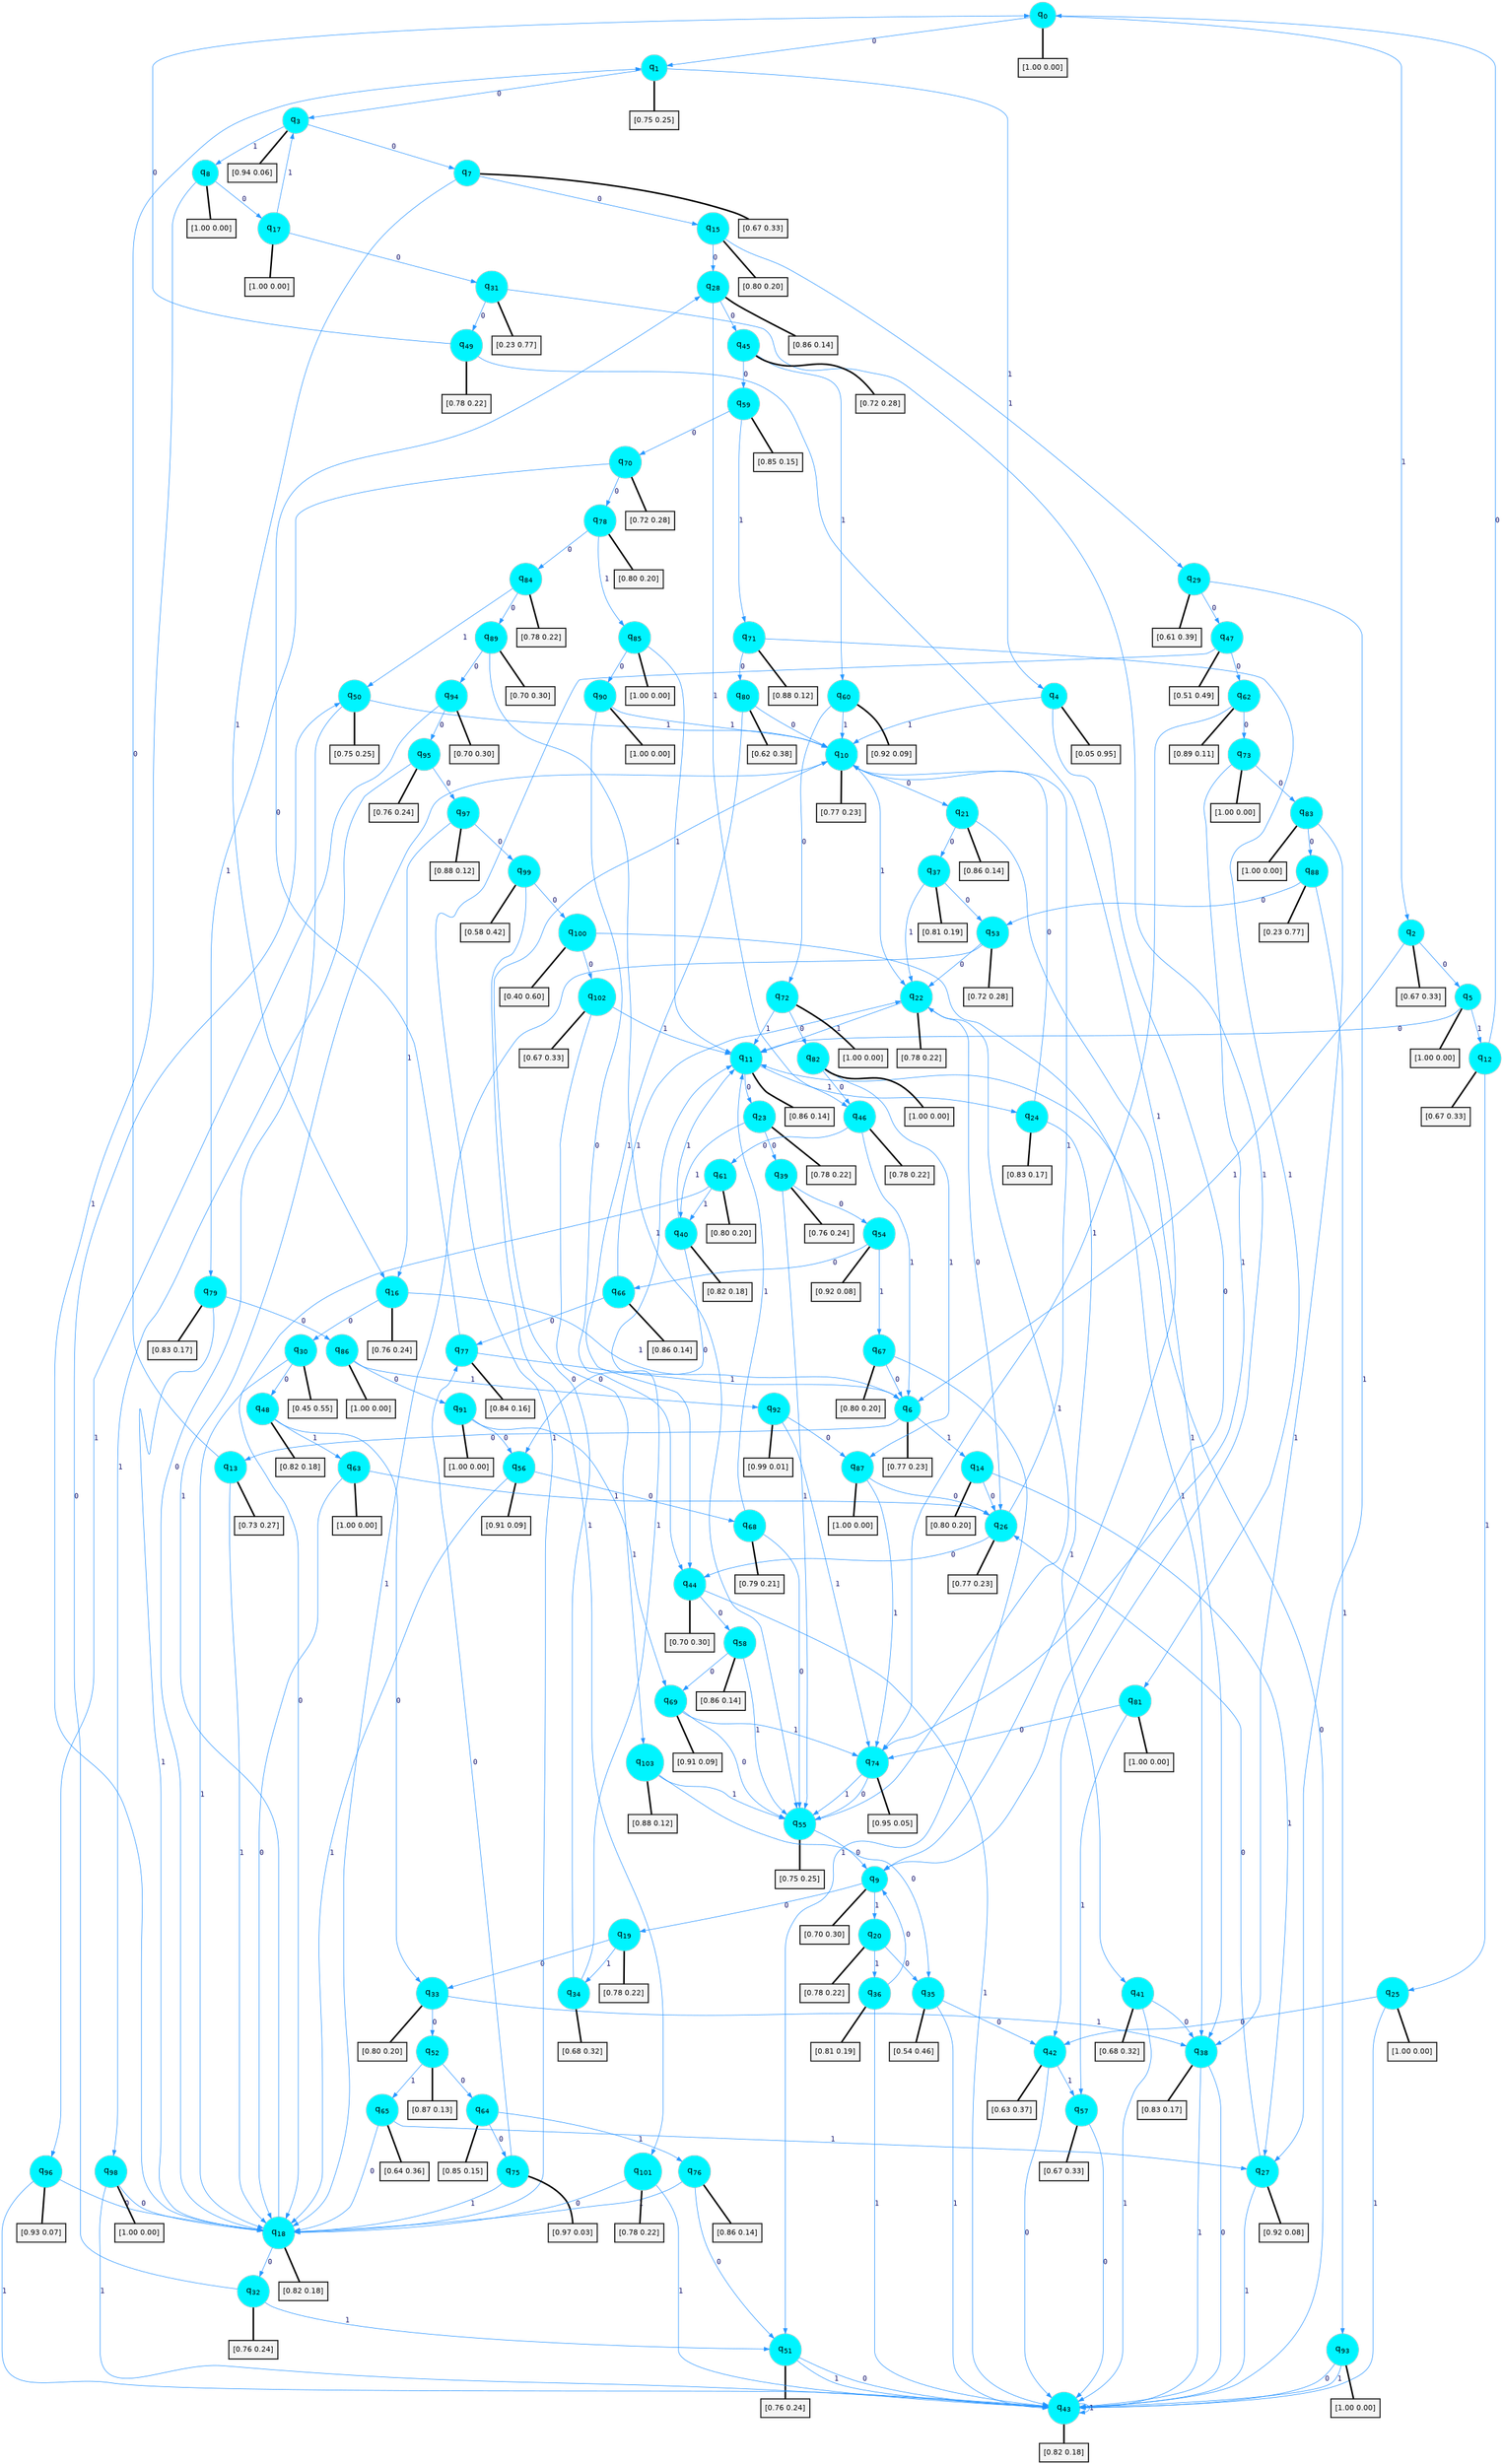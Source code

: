 digraph G {
graph [
bgcolor=transparent, dpi=300, rankdir=TD, size="40,25"];
node [
color=gray, fillcolor=turquoise1, fontcolor=black, fontname=Helvetica, fontsize=16, fontweight=bold, shape=circle, style=filled];
edge [
arrowsize=1, color=dodgerblue1, fontcolor=midnightblue, fontname=courier, fontweight=bold, penwidth=1, style=solid, weight=20];
0[label=<q<SUB>0</SUB>>];
1[label=<q<SUB>1</SUB>>];
2[label=<q<SUB>2</SUB>>];
3[label=<q<SUB>3</SUB>>];
4[label=<q<SUB>4</SUB>>];
5[label=<q<SUB>5</SUB>>];
6[label=<q<SUB>6</SUB>>];
7[label=<q<SUB>7</SUB>>];
8[label=<q<SUB>8</SUB>>];
9[label=<q<SUB>9</SUB>>];
10[label=<q<SUB>10</SUB>>];
11[label=<q<SUB>11</SUB>>];
12[label=<q<SUB>12</SUB>>];
13[label=<q<SUB>13</SUB>>];
14[label=<q<SUB>14</SUB>>];
15[label=<q<SUB>15</SUB>>];
16[label=<q<SUB>16</SUB>>];
17[label=<q<SUB>17</SUB>>];
18[label=<q<SUB>18</SUB>>];
19[label=<q<SUB>19</SUB>>];
20[label=<q<SUB>20</SUB>>];
21[label=<q<SUB>21</SUB>>];
22[label=<q<SUB>22</SUB>>];
23[label=<q<SUB>23</SUB>>];
24[label=<q<SUB>24</SUB>>];
25[label=<q<SUB>25</SUB>>];
26[label=<q<SUB>26</SUB>>];
27[label=<q<SUB>27</SUB>>];
28[label=<q<SUB>28</SUB>>];
29[label=<q<SUB>29</SUB>>];
30[label=<q<SUB>30</SUB>>];
31[label=<q<SUB>31</SUB>>];
32[label=<q<SUB>32</SUB>>];
33[label=<q<SUB>33</SUB>>];
34[label=<q<SUB>34</SUB>>];
35[label=<q<SUB>35</SUB>>];
36[label=<q<SUB>36</SUB>>];
37[label=<q<SUB>37</SUB>>];
38[label=<q<SUB>38</SUB>>];
39[label=<q<SUB>39</SUB>>];
40[label=<q<SUB>40</SUB>>];
41[label=<q<SUB>41</SUB>>];
42[label=<q<SUB>42</SUB>>];
43[label=<q<SUB>43</SUB>>];
44[label=<q<SUB>44</SUB>>];
45[label=<q<SUB>45</SUB>>];
46[label=<q<SUB>46</SUB>>];
47[label=<q<SUB>47</SUB>>];
48[label=<q<SUB>48</SUB>>];
49[label=<q<SUB>49</SUB>>];
50[label=<q<SUB>50</SUB>>];
51[label=<q<SUB>51</SUB>>];
52[label=<q<SUB>52</SUB>>];
53[label=<q<SUB>53</SUB>>];
54[label=<q<SUB>54</SUB>>];
55[label=<q<SUB>55</SUB>>];
56[label=<q<SUB>56</SUB>>];
57[label=<q<SUB>57</SUB>>];
58[label=<q<SUB>58</SUB>>];
59[label=<q<SUB>59</SUB>>];
60[label=<q<SUB>60</SUB>>];
61[label=<q<SUB>61</SUB>>];
62[label=<q<SUB>62</SUB>>];
63[label=<q<SUB>63</SUB>>];
64[label=<q<SUB>64</SUB>>];
65[label=<q<SUB>65</SUB>>];
66[label=<q<SUB>66</SUB>>];
67[label=<q<SUB>67</SUB>>];
68[label=<q<SUB>68</SUB>>];
69[label=<q<SUB>69</SUB>>];
70[label=<q<SUB>70</SUB>>];
71[label=<q<SUB>71</SUB>>];
72[label=<q<SUB>72</SUB>>];
73[label=<q<SUB>73</SUB>>];
74[label=<q<SUB>74</SUB>>];
75[label=<q<SUB>75</SUB>>];
76[label=<q<SUB>76</SUB>>];
77[label=<q<SUB>77</SUB>>];
78[label=<q<SUB>78</SUB>>];
79[label=<q<SUB>79</SUB>>];
80[label=<q<SUB>80</SUB>>];
81[label=<q<SUB>81</SUB>>];
82[label=<q<SUB>82</SUB>>];
83[label=<q<SUB>83</SUB>>];
84[label=<q<SUB>84</SUB>>];
85[label=<q<SUB>85</SUB>>];
86[label=<q<SUB>86</SUB>>];
87[label=<q<SUB>87</SUB>>];
88[label=<q<SUB>88</SUB>>];
89[label=<q<SUB>89</SUB>>];
90[label=<q<SUB>90</SUB>>];
91[label=<q<SUB>91</SUB>>];
92[label=<q<SUB>92</SUB>>];
93[label=<q<SUB>93</SUB>>];
94[label=<q<SUB>94</SUB>>];
95[label=<q<SUB>95</SUB>>];
96[label=<q<SUB>96</SUB>>];
97[label=<q<SUB>97</SUB>>];
98[label=<q<SUB>98</SUB>>];
99[label=<q<SUB>99</SUB>>];
100[label=<q<SUB>100</SUB>>];
101[label=<q<SUB>101</SUB>>];
102[label=<q<SUB>102</SUB>>];
103[label=<q<SUB>103</SUB>>];
104[label="[1.00 0.00]", shape=box,fontcolor=black, fontname=Helvetica, fontsize=14, penwidth=2, fillcolor=whitesmoke,color=black];
105[label="[0.75 0.25]", shape=box,fontcolor=black, fontname=Helvetica, fontsize=14, penwidth=2, fillcolor=whitesmoke,color=black];
106[label="[0.67 0.33]", shape=box,fontcolor=black, fontname=Helvetica, fontsize=14, penwidth=2, fillcolor=whitesmoke,color=black];
107[label="[0.94 0.06]", shape=box,fontcolor=black, fontname=Helvetica, fontsize=14, penwidth=2, fillcolor=whitesmoke,color=black];
108[label="[0.05 0.95]", shape=box,fontcolor=black, fontname=Helvetica, fontsize=14, penwidth=2, fillcolor=whitesmoke,color=black];
109[label="[1.00 0.00]", shape=box,fontcolor=black, fontname=Helvetica, fontsize=14, penwidth=2, fillcolor=whitesmoke,color=black];
110[label="[0.77 0.23]", shape=box,fontcolor=black, fontname=Helvetica, fontsize=14, penwidth=2, fillcolor=whitesmoke,color=black];
111[label="[0.67 0.33]", shape=box,fontcolor=black, fontname=Helvetica, fontsize=14, penwidth=2, fillcolor=whitesmoke,color=black];
112[label="[1.00 0.00]", shape=box,fontcolor=black, fontname=Helvetica, fontsize=14, penwidth=2, fillcolor=whitesmoke,color=black];
113[label="[0.70 0.30]", shape=box,fontcolor=black, fontname=Helvetica, fontsize=14, penwidth=2, fillcolor=whitesmoke,color=black];
114[label="[0.77 0.23]", shape=box,fontcolor=black, fontname=Helvetica, fontsize=14, penwidth=2, fillcolor=whitesmoke,color=black];
115[label="[0.86 0.14]", shape=box,fontcolor=black, fontname=Helvetica, fontsize=14, penwidth=2, fillcolor=whitesmoke,color=black];
116[label="[0.67 0.33]", shape=box,fontcolor=black, fontname=Helvetica, fontsize=14, penwidth=2, fillcolor=whitesmoke,color=black];
117[label="[0.73 0.27]", shape=box,fontcolor=black, fontname=Helvetica, fontsize=14, penwidth=2, fillcolor=whitesmoke,color=black];
118[label="[0.80 0.20]", shape=box,fontcolor=black, fontname=Helvetica, fontsize=14, penwidth=2, fillcolor=whitesmoke,color=black];
119[label="[0.80 0.20]", shape=box,fontcolor=black, fontname=Helvetica, fontsize=14, penwidth=2, fillcolor=whitesmoke,color=black];
120[label="[0.76 0.24]", shape=box,fontcolor=black, fontname=Helvetica, fontsize=14, penwidth=2, fillcolor=whitesmoke,color=black];
121[label="[1.00 0.00]", shape=box,fontcolor=black, fontname=Helvetica, fontsize=14, penwidth=2, fillcolor=whitesmoke,color=black];
122[label="[0.82 0.18]", shape=box,fontcolor=black, fontname=Helvetica, fontsize=14, penwidth=2, fillcolor=whitesmoke,color=black];
123[label="[0.78 0.22]", shape=box,fontcolor=black, fontname=Helvetica, fontsize=14, penwidth=2, fillcolor=whitesmoke,color=black];
124[label="[0.78 0.22]", shape=box,fontcolor=black, fontname=Helvetica, fontsize=14, penwidth=2, fillcolor=whitesmoke,color=black];
125[label="[0.86 0.14]", shape=box,fontcolor=black, fontname=Helvetica, fontsize=14, penwidth=2, fillcolor=whitesmoke,color=black];
126[label="[0.78 0.22]", shape=box,fontcolor=black, fontname=Helvetica, fontsize=14, penwidth=2, fillcolor=whitesmoke,color=black];
127[label="[0.78 0.22]", shape=box,fontcolor=black, fontname=Helvetica, fontsize=14, penwidth=2, fillcolor=whitesmoke,color=black];
128[label="[0.83 0.17]", shape=box,fontcolor=black, fontname=Helvetica, fontsize=14, penwidth=2, fillcolor=whitesmoke,color=black];
129[label="[1.00 0.00]", shape=box,fontcolor=black, fontname=Helvetica, fontsize=14, penwidth=2, fillcolor=whitesmoke,color=black];
130[label="[0.77 0.23]", shape=box,fontcolor=black, fontname=Helvetica, fontsize=14, penwidth=2, fillcolor=whitesmoke,color=black];
131[label="[0.92 0.08]", shape=box,fontcolor=black, fontname=Helvetica, fontsize=14, penwidth=2, fillcolor=whitesmoke,color=black];
132[label="[0.86 0.14]", shape=box,fontcolor=black, fontname=Helvetica, fontsize=14, penwidth=2, fillcolor=whitesmoke,color=black];
133[label="[0.61 0.39]", shape=box,fontcolor=black, fontname=Helvetica, fontsize=14, penwidth=2, fillcolor=whitesmoke,color=black];
134[label="[0.45 0.55]", shape=box,fontcolor=black, fontname=Helvetica, fontsize=14, penwidth=2, fillcolor=whitesmoke,color=black];
135[label="[0.23 0.77]", shape=box,fontcolor=black, fontname=Helvetica, fontsize=14, penwidth=2, fillcolor=whitesmoke,color=black];
136[label="[0.76 0.24]", shape=box,fontcolor=black, fontname=Helvetica, fontsize=14, penwidth=2, fillcolor=whitesmoke,color=black];
137[label="[0.80 0.20]", shape=box,fontcolor=black, fontname=Helvetica, fontsize=14, penwidth=2, fillcolor=whitesmoke,color=black];
138[label="[0.68 0.32]", shape=box,fontcolor=black, fontname=Helvetica, fontsize=14, penwidth=2, fillcolor=whitesmoke,color=black];
139[label="[0.54 0.46]", shape=box,fontcolor=black, fontname=Helvetica, fontsize=14, penwidth=2, fillcolor=whitesmoke,color=black];
140[label="[0.81 0.19]", shape=box,fontcolor=black, fontname=Helvetica, fontsize=14, penwidth=2, fillcolor=whitesmoke,color=black];
141[label="[0.81 0.19]", shape=box,fontcolor=black, fontname=Helvetica, fontsize=14, penwidth=2, fillcolor=whitesmoke,color=black];
142[label="[0.83 0.17]", shape=box,fontcolor=black, fontname=Helvetica, fontsize=14, penwidth=2, fillcolor=whitesmoke,color=black];
143[label="[0.76 0.24]", shape=box,fontcolor=black, fontname=Helvetica, fontsize=14, penwidth=2, fillcolor=whitesmoke,color=black];
144[label="[0.82 0.18]", shape=box,fontcolor=black, fontname=Helvetica, fontsize=14, penwidth=2, fillcolor=whitesmoke,color=black];
145[label="[0.68 0.32]", shape=box,fontcolor=black, fontname=Helvetica, fontsize=14, penwidth=2, fillcolor=whitesmoke,color=black];
146[label="[0.63 0.37]", shape=box,fontcolor=black, fontname=Helvetica, fontsize=14, penwidth=2, fillcolor=whitesmoke,color=black];
147[label="[0.82 0.18]", shape=box,fontcolor=black, fontname=Helvetica, fontsize=14, penwidth=2, fillcolor=whitesmoke,color=black];
148[label="[0.70 0.30]", shape=box,fontcolor=black, fontname=Helvetica, fontsize=14, penwidth=2, fillcolor=whitesmoke,color=black];
149[label="[0.72 0.28]", shape=box,fontcolor=black, fontname=Helvetica, fontsize=14, penwidth=2, fillcolor=whitesmoke,color=black];
150[label="[0.78 0.22]", shape=box,fontcolor=black, fontname=Helvetica, fontsize=14, penwidth=2, fillcolor=whitesmoke,color=black];
151[label="[0.51 0.49]", shape=box,fontcolor=black, fontname=Helvetica, fontsize=14, penwidth=2, fillcolor=whitesmoke,color=black];
152[label="[0.82 0.18]", shape=box,fontcolor=black, fontname=Helvetica, fontsize=14, penwidth=2, fillcolor=whitesmoke,color=black];
153[label="[0.78 0.22]", shape=box,fontcolor=black, fontname=Helvetica, fontsize=14, penwidth=2, fillcolor=whitesmoke,color=black];
154[label="[0.75 0.25]", shape=box,fontcolor=black, fontname=Helvetica, fontsize=14, penwidth=2, fillcolor=whitesmoke,color=black];
155[label="[0.76 0.24]", shape=box,fontcolor=black, fontname=Helvetica, fontsize=14, penwidth=2, fillcolor=whitesmoke,color=black];
156[label="[0.87 0.13]", shape=box,fontcolor=black, fontname=Helvetica, fontsize=14, penwidth=2, fillcolor=whitesmoke,color=black];
157[label="[0.72 0.28]", shape=box,fontcolor=black, fontname=Helvetica, fontsize=14, penwidth=2, fillcolor=whitesmoke,color=black];
158[label="[0.92 0.08]", shape=box,fontcolor=black, fontname=Helvetica, fontsize=14, penwidth=2, fillcolor=whitesmoke,color=black];
159[label="[0.75 0.25]", shape=box,fontcolor=black, fontname=Helvetica, fontsize=14, penwidth=2, fillcolor=whitesmoke,color=black];
160[label="[0.91 0.09]", shape=box,fontcolor=black, fontname=Helvetica, fontsize=14, penwidth=2, fillcolor=whitesmoke,color=black];
161[label="[0.67 0.33]", shape=box,fontcolor=black, fontname=Helvetica, fontsize=14, penwidth=2, fillcolor=whitesmoke,color=black];
162[label="[0.86 0.14]", shape=box,fontcolor=black, fontname=Helvetica, fontsize=14, penwidth=2, fillcolor=whitesmoke,color=black];
163[label="[0.85 0.15]", shape=box,fontcolor=black, fontname=Helvetica, fontsize=14, penwidth=2, fillcolor=whitesmoke,color=black];
164[label="[0.92 0.09]", shape=box,fontcolor=black, fontname=Helvetica, fontsize=14, penwidth=2, fillcolor=whitesmoke,color=black];
165[label="[0.80 0.20]", shape=box,fontcolor=black, fontname=Helvetica, fontsize=14, penwidth=2, fillcolor=whitesmoke,color=black];
166[label="[0.89 0.11]", shape=box,fontcolor=black, fontname=Helvetica, fontsize=14, penwidth=2, fillcolor=whitesmoke,color=black];
167[label="[1.00 0.00]", shape=box,fontcolor=black, fontname=Helvetica, fontsize=14, penwidth=2, fillcolor=whitesmoke,color=black];
168[label="[0.85 0.15]", shape=box,fontcolor=black, fontname=Helvetica, fontsize=14, penwidth=2, fillcolor=whitesmoke,color=black];
169[label="[0.64 0.36]", shape=box,fontcolor=black, fontname=Helvetica, fontsize=14, penwidth=2, fillcolor=whitesmoke,color=black];
170[label="[0.86 0.14]", shape=box,fontcolor=black, fontname=Helvetica, fontsize=14, penwidth=2, fillcolor=whitesmoke,color=black];
171[label="[0.80 0.20]", shape=box,fontcolor=black, fontname=Helvetica, fontsize=14, penwidth=2, fillcolor=whitesmoke,color=black];
172[label="[0.79 0.21]", shape=box,fontcolor=black, fontname=Helvetica, fontsize=14, penwidth=2, fillcolor=whitesmoke,color=black];
173[label="[0.91 0.09]", shape=box,fontcolor=black, fontname=Helvetica, fontsize=14, penwidth=2, fillcolor=whitesmoke,color=black];
174[label="[0.72 0.28]", shape=box,fontcolor=black, fontname=Helvetica, fontsize=14, penwidth=2, fillcolor=whitesmoke,color=black];
175[label="[0.88 0.12]", shape=box,fontcolor=black, fontname=Helvetica, fontsize=14, penwidth=2, fillcolor=whitesmoke,color=black];
176[label="[1.00 0.00]", shape=box,fontcolor=black, fontname=Helvetica, fontsize=14, penwidth=2, fillcolor=whitesmoke,color=black];
177[label="[1.00 0.00]", shape=box,fontcolor=black, fontname=Helvetica, fontsize=14, penwidth=2, fillcolor=whitesmoke,color=black];
178[label="[0.95 0.05]", shape=box,fontcolor=black, fontname=Helvetica, fontsize=14, penwidth=2, fillcolor=whitesmoke,color=black];
179[label="[0.97 0.03]", shape=box,fontcolor=black, fontname=Helvetica, fontsize=14, penwidth=2, fillcolor=whitesmoke,color=black];
180[label="[0.86 0.14]", shape=box,fontcolor=black, fontname=Helvetica, fontsize=14, penwidth=2, fillcolor=whitesmoke,color=black];
181[label="[0.84 0.16]", shape=box,fontcolor=black, fontname=Helvetica, fontsize=14, penwidth=2, fillcolor=whitesmoke,color=black];
182[label="[0.80 0.20]", shape=box,fontcolor=black, fontname=Helvetica, fontsize=14, penwidth=2, fillcolor=whitesmoke,color=black];
183[label="[0.83 0.17]", shape=box,fontcolor=black, fontname=Helvetica, fontsize=14, penwidth=2, fillcolor=whitesmoke,color=black];
184[label="[0.62 0.38]", shape=box,fontcolor=black, fontname=Helvetica, fontsize=14, penwidth=2, fillcolor=whitesmoke,color=black];
185[label="[1.00 0.00]", shape=box,fontcolor=black, fontname=Helvetica, fontsize=14, penwidth=2, fillcolor=whitesmoke,color=black];
186[label="[1.00 0.00]", shape=box,fontcolor=black, fontname=Helvetica, fontsize=14, penwidth=2, fillcolor=whitesmoke,color=black];
187[label="[1.00 0.00]", shape=box,fontcolor=black, fontname=Helvetica, fontsize=14, penwidth=2, fillcolor=whitesmoke,color=black];
188[label="[0.78 0.22]", shape=box,fontcolor=black, fontname=Helvetica, fontsize=14, penwidth=2, fillcolor=whitesmoke,color=black];
189[label="[1.00 0.00]", shape=box,fontcolor=black, fontname=Helvetica, fontsize=14, penwidth=2, fillcolor=whitesmoke,color=black];
190[label="[1.00 0.00]", shape=box,fontcolor=black, fontname=Helvetica, fontsize=14, penwidth=2, fillcolor=whitesmoke,color=black];
191[label="[1.00 0.00]", shape=box,fontcolor=black, fontname=Helvetica, fontsize=14, penwidth=2, fillcolor=whitesmoke,color=black];
192[label="[0.23 0.77]", shape=box,fontcolor=black, fontname=Helvetica, fontsize=14, penwidth=2, fillcolor=whitesmoke,color=black];
193[label="[0.70 0.30]", shape=box,fontcolor=black, fontname=Helvetica, fontsize=14, penwidth=2, fillcolor=whitesmoke,color=black];
194[label="[1.00 0.00]", shape=box,fontcolor=black, fontname=Helvetica, fontsize=14, penwidth=2, fillcolor=whitesmoke,color=black];
195[label="[1.00 0.00]", shape=box,fontcolor=black, fontname=Helvetica, fontsize=14, penwidth=2, fillcolor=whitesmoke,color=black];
196[label="[0.99 0.01]", shape=box,fontcolor=black, fontname=Helvetica, fontsize=14, penwidth=2, fillcolor=whitesmoke,color=black];
197[label="[1.00 0.00]", shape=box,fontcolor=black, fontname=Helvetica, fontsize=14, penwidth=2, fillcolor=whitesmoke,color=black];
198[label="[0.70 0.30]", shape=box,fontcolor=black, fontname=Helvetica, fontsize=14, penwidth=2, fillcolor=whitesmoke,color=black];
199[label="[0.76 0.24]", shape=box,fontcolor=black, fontname=Helvetica, fontsize=14, penwidth=2, fillcolor=whitesmoke,color=black];
200[label="[0.93 0.07]", shape=box,fontcolor=black, fontname=Helvetica, fontsize=14, penwidth=2, fillcolor=whitesmoke,color=black];
201[label="[0.88 0.12]", shape=box,fontcolor=black, fontname=Helvetica, fontsize=14, penwidth=2, fillcolor=whitesmoke,color=black];
202[label="[1.00 0.00]", shape=box,fontcolor=black, fontname=Helvetica, fontsize=14, penwidth=2, fillcolor=whitesmoke,color=black];
203[label="[0.58 0.42]", shape=box,fontcolor=black, fontname=Helvetica, fontsize=14, penwidth=2, fillcolor=whitesmoke,color=black];
204[label="[0.40 0.60]", shape=box,fontcolor=black, fontname=Helvetica, fontsize=14, penwidth=2, fillcolor=whitesmoke,color=black];
205[label="[0.78 0.22]", shape=box,fontcolor=black, fontname=Helvetica, fontsize=14, penwidth=2, fillcolor=whitesmoke,color=black];
206[label="[0.67 0.33]", shape=box,fontcolor=black, fontname=Helvetica, fontsize=14, penwidth=2, fillcolor=whitesmoke,color=black];
207[label="[0.88 0.12]", shape=box,fontcolor=black, fontname=Helvetica, fontsize=14, penwidth=2, fillcolor=whitesmoke,color=black];
0->1 [label=0];
0->2 [label=1];
0->104 [arrowhead=none, penwidth=3,color=black];
1->3 [label=0];
1->4 [label=1];
1->105 [arrowhead=none, penwidth=3,color=black];
2->5 [label=0];
2->6 [label=1];
2->106 [arrowhead=none, penwidth=3,color=black];
3->7 [label=0];
3->8 [label=1];
3->107 [arrowhead=none, penwidth=3,color=black];
4->9 [label=0];
4->10 [label=1];
4->108 [arrowhead=none, penwidth=3,color=black];
5->11 [label=0];
5->12 [label=1];
5->109 [arrowhead=none, penwidth=3,color=black];
6->13 [label=0];
6->14 [label=1];
6->110 [arrowhead=none, penwidth=3,color=black];
7->15 [label=0];
7->16 [label=1];
7->111 [arrowhead=none, penwidth=3,color=black];
8->17 [label=0];
8->18 [label=1];
8->112 [arrowhead=none, penwidth=3,color=black];
9->19 [label=0];
9->20 [label=1];
9->113 [arrowhead=none, penwidth=3,color=black];
10->21 [label=0];
10->22 [label=1];
10->114 [arrowhead=none, penwidth=3,color=black];
11->23 [label=0];
11->24 [label=1];
11->115 [arrowhead=none, penwidth=3,color=black];
12->0 [label=0];
12->25 [label=1];
12->116 [arrowhead=none, penwidth=3,color=black];
13->1 [label=0];
13->18 [label=1];
13->117 [arrowhead=none, penwidth=3,color=black];
14->26 [label=0];
14->27 [label=1];
14->118 [arrowhead=none, penwidth=3,color=black];
15->28 [label=0];
15->29 [label=1];
15->119 [arrowhead=none, penwidth=3,color=black];
16->30 [label=0];
16->6 [label=1];
16->120 [arrowhead=none, penwidth=3,color=black];
17->31 [label=0];
17->3 [label=1];
17->121 [arrowhead=none, penwidth=3,color=black];
18->32 [label=0];
18->10 [label=1];
18->122 [arrowhead=none, penwidth=3,color=black];
19->33 [label=0];
19->34 [label=1];
19->123 [arrowhead=none, penwidth=3,color=black];
20->35 [label=0];
20->36 [label=1];
20->124 [arrowhead=none, penwidth=3,color=black];
21->37 [label=0];
21->38 [label=1];
21->125 [arrowhead=none, penwidth=3,color=black];
22->26 [label=0];
22->11 [label=1];
22->126 [arrowhead=none, penwidth=3,color=black];
23->39 [label=0];
23->40 [label=1];
23->127 [arrowhead=none, penwidth=3,color=black];
24->10 [label=0];
24->41 [label=1];
24->128 [arrowhead=none, penwidth=3,color=black];
25->42 [label=0];
25->43 [label=1];
25->129 [arrowhead=none, penwidth=3,color=black];
26->44 [label=0];
26->10 [label=1];
26->130 [arrowhead=none, penwidth=3,color=black];
27->26 [label=0];
27->43 [label=1];
27->131 [arrowhead=none, penwidth=3,color=black];
28->45 [label=0];
28->46 [label=1];
28->132 [arrowhead=none, penwidth=3,color=black];
29->47 [label=0];
29->27 [label=1];
29->133 [arrowhead=none, penwidth=3,color=black];
30->48 [label=0];
30->18 [label=1];
30->134 [arrowhead=none, penwidth=3,color=black];
31->49 [label=0];
31->42 [label=1];
31->135 [arrowhead=none, penwidth=3,color=black];
32->50 [label=0];
32->51 [label=1];
32->136 [arrowhead=none, penwidth=3,color=black];
33->52 [label=0];
33->38 [label=1];
33->137 [arrowhead=none, penwidth=3,color=black];
34->10 [label=0];
34->11 [label=1];
34->138 [arrowhead=none, penwidth=3,color=black];
35->42 [label=0];
35->43 [label=1];
35->139 [arrowhead=none, penwidth=3,color=black];
36->9 [label=0];
36->43 [label=1];
36->140 [arrowhead=none, penwidth=3,color=black];
37->53 [label=0];
37->22 [label=1];
37->141 [arrowhead=none, penwidth=3,color=black];
38->43 [label=0];
38->43 [label=1];
38->142 [arrowhead=none, penwidth=3,color=black];
39->54 [label=0];
39->55 [label=1];
39->143 [arrowhead=none, penwidth=3,color=black];
40->56 [label=0];
40->11 [label=1];
40->144 [arrowhead=none, penwidth=3,color=black];
41->38 [label=0];
41->43 [label=1];
41->145 [arrowhead=none, penwidth=3,color=black];
42->43 [label=0];
42->57 [label=1];
42->146 [arrowhead=none, penwidth=3,color=black];
43->11 [label=0];
43->43 [label=1];
43->147 [arrowhead=none, penwidth=3,color=black];
44->58 [label=0];
44->43 [label=1];
44->148 [arrowhead=none, penwidth=3,color=black];
45->59 [label=0];
45->60 [label=1];
45->149 [arrowhead=none, penwidth=3,color=black];
46->61 [label=0];
46->6 [label=1];
46->150 [arrowhead=none, penwidth=3,color=black];
47->62 [label=0];
47->18 [label=1];
47->151 [arrowhead=none, penwidth=3,color=black];
48->33 [label=0];
48->63 [label=1];
48->152 [arrowhead=none, penwidth=3,color=black];
49->0 [label=0];
49->9 [label=1];
49->153 [arrowhead=none, penwidth=3,color=black];
50->18 [label=0];
50->10 [label=1];
50->154 [arrowhead=none, penwidth=3,color=black];
51->43 [label=0];
51->43 [label=1];
51->155 [arrowhead=none, penwidth=3,color=black];
52->64 [label=0];
52->65 [label=1];
52->156 [arrowhead=none, penwidth=3,color=black];
53->22 [label=0];
53->18 [label=1];
53->157 [arrowhead=none, penwidth=3,color=black];
54->66 [label=0];
54->67 [label=1];
54->158 [arrowhead=none, penwidth=3,color=black];
55->9 [label=0];
55->22 [label=1];
55->159 [arrowhead=none, penwidth=3,color=black];
56->68 [label=0];
56->18 [label=1];
56->160 [arrowhead=none, penwidth=3,color=black];
57->43 [label=0];
57->161 [arrowhead=none, penwidth=3,color=black];
58->69 [label=0];
58->55 [label=1];
58->162 [arrowhead=none, penwidth=3,color=black];
59->70 [label=0];
59->71 [label=1];
59->163 [arrowhead=none, penwidth=3,color=black];
60->72 [label=0];
60->10 [label=1];
60->164 [arrowhead=none, penwidth=3,color=black];
61->18 [label=0];
61->40 [label=1];
61->165 [arrowhead=none, penwidth=3,color=black];
62->73 [label=0];
62->74 [label=1];
62->166 [arrowhead=none, penwidth=3,color=black];
63->18 [label=0];
63->26 [label=1];
63->167 [arrowhead=none, penwidth=3,color=black];
64->75 [label=0];
64->76 [label=1];
64->168 [arrowhead=none, penwidth=3,color=black];
65->18 [label=0];
65->27 [label=1];
65->169 [arrowhead=none, penwidth=3,color=black];
66->77 [label=0];
66->22 [label=1];
66->170 [arrowhead=none, penwidth=3,color=black];
67->6 [label=0];
67->51 [label=1];
67->171 [arrowhead=none, penwidth=3,color=black];
68->55 [label=0];
68->11 [label=1];
68->172 [arrowhead=none, penwidth=3,color=black];
69->55 [label=0];
69->74 [label=1];
69->173 [arrowhead=none, penwidth=3,color=black];
70->78 [label=0];
70->79 [label=1];
70->174 [arrowhead=none, penwidth=3,color=black];
71->80 [label=0];
71->81 [label=1];
71->175 [arrowhead=none, penwidth=3,color=black];
72->82 [label=0];
72->11 [label=1];
72->176 [arrowhead=none, penwidth=3,color=black];
73->83 [label=0];
73->74 [label=1];
73->177 [arrowhead=none, penwidth=3,color=black];
74->55 [label=0];
74->55 [label=1];
74->178 [arrowhead=none, penwidth=3,color=black];
75->77 [label=0];
75->18 [label=1];
75->179 [arrowhead=none, penwidth=3,color=black];
76->51 [label=0];
76->18 [label=1];
76->180 [arrowhead=none, penwidth=3,color=black];
77->28 [label=0];
77->6 [label=1];
77->181 [arrowhead=none, penwidth=3,color=black];
78->84 [label=0];
78->85 [label=1];
78->182 [arrowhead=none, penwidth=3,color=black];
79->86 [label=0];
79->18 [label=1];
79->183 [arrowhead=none, penwidth=3,color=black];
80->10 [label=0];
80->44 [label=1];
80->184 [arrowhead=none, penwidth=3,color=black];
81->74 [label=0];
81->57 [label=1];
81->185 [arrowhead=none, penwidth=3,color=black];
82->46 [label=0];
82->87 [label=1];
82->186 [arrowhead=none, penwidth=3,color=black];
83->88 [label=0];
83->38 [label=1];
83->187 [arrowhead=none, penwidth=3,color=black];
84->89 [label=0];
84->50 [label=1];
84->188 [arrowhead=none, penwidth=3,color=black];
85->90 [label=0];
85->11 [label=1];
85->189 [arrowhead=none, penwidth=3,color=black];
86->91 [label=0];
86->92 [label=1];
86->190 [arrowhead=none, penwidth=3,color=black];
87->26 [label=0];
87->74 [label=1];
87->191 [arrowhead=none, penwidth=3,color=black];
88->53 [label=0];
88->93 [label=1];
88->192 [arrowhead=none, penwidth=3,color=black];
89->94 [label=0];
89->55 [label=1];
89->193 [arrowhead=none, penwidth=3,color=black];
90->44 [label=0];
90->10 [label=1];
90->194 [arrowhead=none, penwidth=3,color=black];
91->56 [label=0];
91->69 [label=1];
91->195 [arrowhead=none, penwidth=3,color=black];
92->87 [label=0];
92->74 [label=1];
92->196 [arrowhead=none, penwidth=3,color=black];
93->43 [label=0];
93->43 [label=1];
93->197 [arrowhead=none, penwidth=3,color=black];
94->95 [label=0];
94->96 [label=1];
94->198 [arrowhead=none, penwidth=3,color=black];
95->97 [label=0];
95->98 [label=1];
95->199 [arrowhead=none, penwidth=3,color=black];
96->18 [label=0];
96->43 [label=1];
96->200 [arrowhead=none, penwidth=3,color=black];
97->99 [label=0];
97->16 [label=1];
97->201 [arrowhead=none, penwidth=3,color=black];
98->18 [label=0];
98->43 [label=1];
98->202 [arrowhead=none, penwidth=3,color=black];
99->100 [label=0];
99->101 [label=1];
99->203 [arrowhead=none, penwidth=3,color=black];
100->102 [label=0];
100->38 [label=1];
100->204 [arrowhead=none, penwidth=3,color=black];
101->18 [label=0];
101->43 [label=1];
101->205 [arrowhead=none, penwidth=3,color=black];
102->103 [label=0];
102->11 [label=1];
102->206 [arrowhead=none, penwidth=3,color=black];
103->35 [label=0];
103->55 [label=1];
103->207 [arrowhead=none, penwidth=3,color=black];
}
